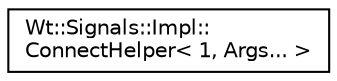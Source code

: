 digraph "Graphical Class Hierarchy"
{
 // LATEX_PDF_SIZE
  edge [fontname="Helvetica",fontsize="10",labelfontname="Helvetica",labelfontsize="10"];
  node [fontname="Helvetica",fontsize="10",shape=record];
  rankdir="LR";
  Node0 [label="Wt::Signals::Impl::\lConnectHelper\< 1, Args... \>",height=0.2,width=0.4,color="black", fillcolor="white", style="filled",URL="$structWt_1_1Signals_1_1Impl_1_1ConnectHelper_3_011_00_01Args_8_8_8_01_4.html",tooltip=" "];
}
